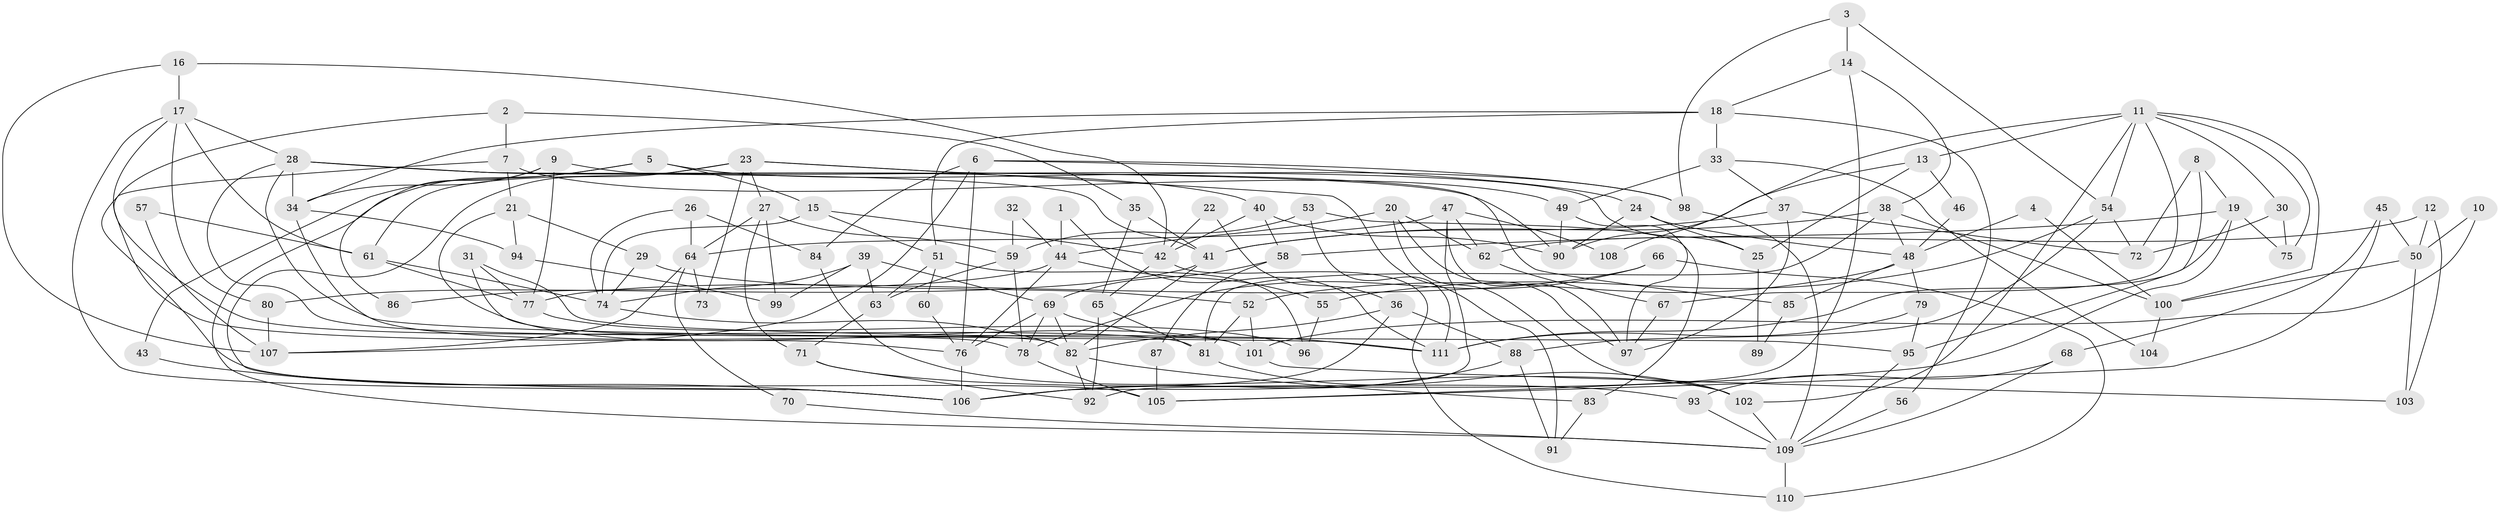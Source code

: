 // coarse degree distribution, {2: 0.14492753623188406, 5: 0.2028985507246377, 4: 0.11594202898550725, 8: 0.07246376811594203, 7: 0.13043478260869565, 6: 0.11594202898550725, 3: 0.14492753623188406, 9: 0.057971014492753624, 11: 0.014492753623188406}
// Generated by graph-tools (version 1.1) at 2025/52/02/27/25 19:52:09]
// undirected, 111 vertices, 222 edges
graph export_dot {
graph [start="1"]
  node [color=gray90,style=filled];
  1;
  2;
  3;
  4;
  5;
  6;
  7;
  8;
  9;
  10;
  11;
  12;
  13;
  14;
  15;
  16;
  17;
  18;
  19;
  20;
  21;
  22;
  23;
  24;
  25;
  26;
  27;
  28;
  29;
  30;
  31;
  32;
  33;
  34;
  35;
  36;
  37;
  38;
  39;
  40;
  41;
  42;
  43;
  44;
  45;
  46;
  47;
  48;
  49;
  50;
  51;
  52;
  53;
  54;
  55;
  56;
  57;
  58;
  59;
  60;
  61;
  62;
  63;
  64;
  65;
  66;
  67;
  68;
  69;
  70;
  71;
  72;
  73;
  74;
  75;
  76;
  77;
  78;
  79;
  80;
  81;
  82;
  83;
  84;
  85;
  86;
  87;
  88;
  89;
  90;
  91;
  92;
  93;
  94;
  95;
  96;
  97;
  98;
  99;
  100;
  101;
  102;
  103;
  104;
  105;
  106;
  107;
  108;
  109;
  110;
  111;
  1 -- 44;
  1 -- 111;
  2 -- 76;
  2 -- 7;
  2 -- 35;
  3 -- 98;
  3 -- 54;
  3 -- 14;
  4 -- 48;
  4 -- 100;
  5 -- 15;
  5 -- 98;
  5 -- 43;
  5 -- 109;
  6 -- 76;
  6 -- 24;
  6 -- 84;
  6 -- 98;
  6 -- 107;
  7 -- 49;
  7 -- 21;
  7 -- 105;
  8 -- 72;
  8 -- 19;
  8 -- 95;
  9 -- 77;
  9 -- 34;
  9 -- 25;
  9 -- 86;
  10 -- 50;
  10 -- 101;
  11 -- 13;
  11 -- 102;
  11 -- 30;
  11 -- 54;
  11 -- 67;
  11 -- 75;
  11 -- 100;
  11 -- 108;
  12 -- 103;
  12 -- 62;
  12 -- 50;
  13 -- 25;
  13 -- 90;
  13 -- 46;
  14 -- 92;
  14 -- 18;
  14 -- 38;
  15 -- 74;
  15 -- 51;
  15 -- 42;
  16 -- 17;
  16 -- 107;
  16 -- 42;
  17 -- 28;
  17 -- 80;
  17 -- 61;
  17 -- 81;
  17 -- 106;
  18 -- 51;
  18 -- 33;
  18 -- 34;
  18 -- 56;
  19 -- 105;
  19 -- 58;
  19 -- 75;
  19 -- 111;
  20 -- 102;
  20 -- 97;
  20 -- 44;
  20 -- 62;
  21 -- 29;
  21 -- 101;
  21 -- 94;
  22 -- 42;
  22 -- 36;
  23 -- 27;
  23 -- 106;
  23 -- 61;
  23 -- 73;
  23 -- 85;
  23 -- 91;
  24 -- 90;
  24 -- 48;
  24 -- 25;
  25 -- 89;
  26 -- 74;
  26 -- 84;
  26 -- 64;
  27 -- 64;
  27 -- 71;
  27 -- 59;
  27 -- 99;
  28 -- 111;
  28 -- 34;
  28 -- 40;
  28 -- 41;
  28 -- 78;
  28 -- 90;
  29 -- 74;
  29 -- 52;
  30 -- 75;
  30 -- 72;
  31 -- 77;
  31 -- 95;
  31 -- 82;
  32 -- 59;
  32 -- 44;
  33 -- 37;
  33 -- 49;
  33 -- 104;
  34 -- 94;
  34 -- 101;
  35 -- 65;
  35 -- 41;
  36 -- 82;
  36 -- 106;
  36 -- 88;
  37 -- 41;
  37 -- 97;
  37 -- 72;
  38 -- 41;
  38 -- 48;
  38 -- 81;
  38 -- 100;
  39 -- 74;
  39 -- 69;
  39 -- 63;
  39 -- 99;
  40 -- 42;
  40 -- 58;
  40 -- 90;
  41 -- 80;
  41 -- 82;
  42 -- 65;
  42 -- 110;
  43 -- 106;
  44 -- 76;
  44 -- 55;
  44 -- 86;
  45 -- 105;
  45 -- 50;
  45 -- 68;
  46 -- 48;
  47 -- 62;
  47 -- 106;
  47 -- 64;
  47 -- 97;
  47 -- 108;
  48 -- 79;
  48 -- 52;
  48 -- 85;
  49 -- 90;
  49 -- 97;
  50 -- 100;
  50 -- 103;
  51 -- 96;
  51 -- 63;
  51 -- 60;
  52 -- 81;
  52 -- 101;
  53 -- 83;
  53 -- 59;
  53 -- 111;
  54 -- 72;
  54 -- 55;
  54 -- 88;
  55 -- 96;
  56 -- 109;
  57 -- 107;
  57 -- 61;
  58 -- 69;
  58 -- 87;
  59 -- 78;
  59 -- 63;
  60 -- 76;
  61 -- 74;
  61 -- 77;
  62 -- 67;
  63 -- 71;
  64 -- 70;
  64 -- 73;
  64 -- 107;
  65 -- 81;
  65 -- 92;
  66 -- 78;
  66 -- 110;
  66 -- 77;
  67 -- 97;
  68 -- 93;
  68 -- 109;
  69 -- 82;
  69 -- 111;
  69 -- 76;
  69 -- 78;
  70 -- 109;
  71 -- 92;
  71 -- 93;
  74 -- 82;
  76 -- 106;
  77 -- 96;
  78 -- 105;
  79 -- 111;
  79 -- 95;
  80 -- 107;
  81 -- 102;
  82 -- 83;
  82 -- 92;
  83 -- 91;
  84 -- 102;
  85 -- 89;
  87 -- 105;
  88 -- 91;
  88 -- 106;
  93 -- 109;
  94 -- 99;
  95 -- 109;
  98 -- 109;
  100 -- 104;
  101 -- 103;
  102 -- 109;
  109 -- 110;
}
